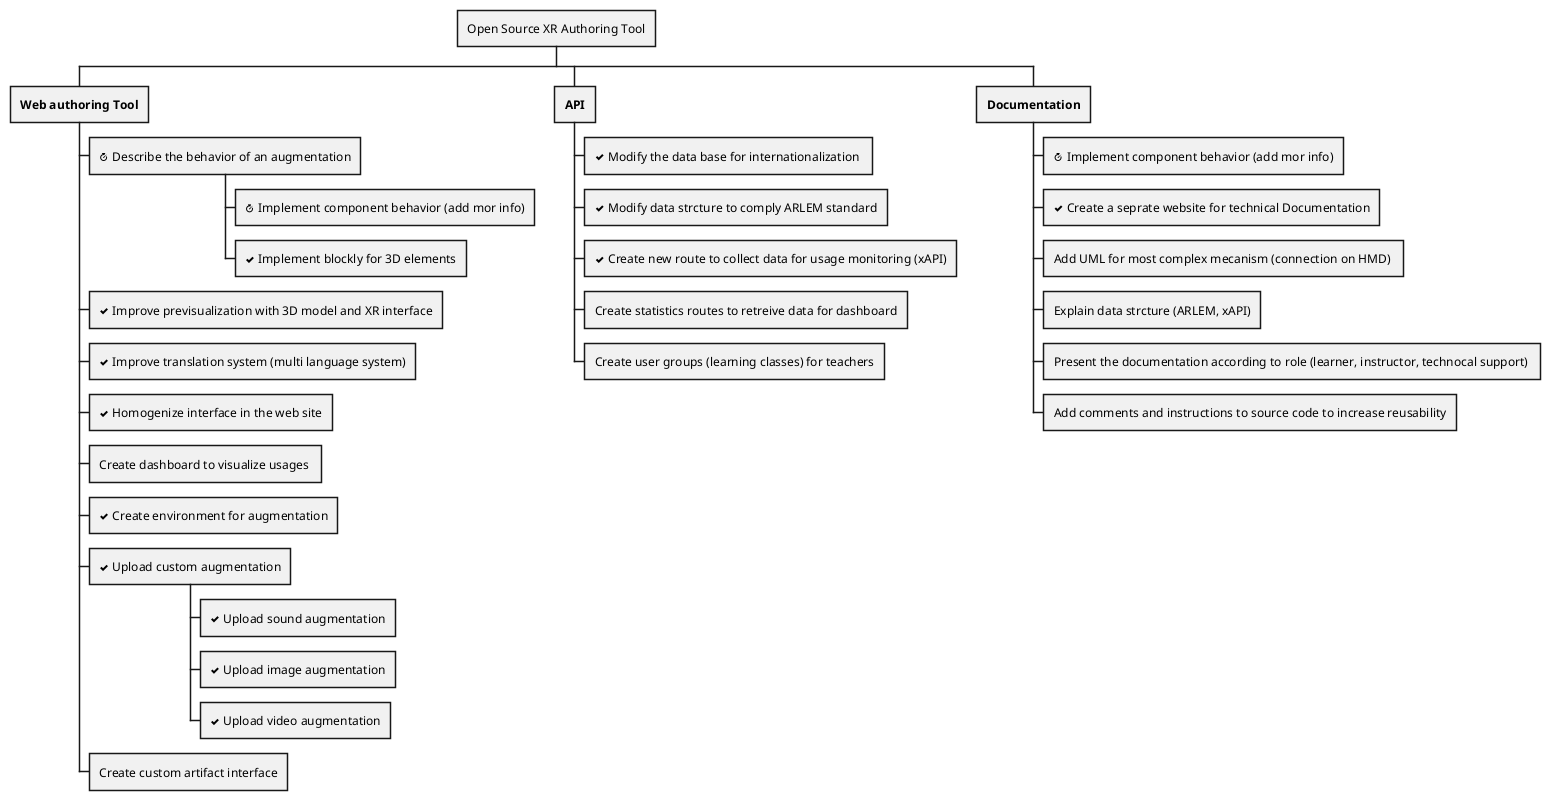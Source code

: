 @startwbs
* Open Source XR Authoring Tool
** **Web authoring Tool**
*** <&timer> Describe the behavior of an augmentation
**** <&timer> Implement component behavior (add mor info)
**** <&check> Implement blockly for 3D elements
*** <&check> Improve previsualization with 3D model and XR interface
*** <&check> Improve translation system (multi language system)
*** <&check> Homogenize interface in the web site
*** Create dashboard to visualize usages 
*** <&check> Create environment for augmentation
*** <&check> Upload custom augmentation
**** <&check> Upload sound augmentation
**** <&check> Upload image augmentation
**** <&check> Upload video augmentation
*** Create custom artifact interface

** **API**
*** <&check> Modify the data base for internationalization 
*** <&check> Modify data strcture to comply ARLEM standard
*** <&check> Create new route to collect data for usage monitoring (xAPI)
*** Create statistics routes to retreive data for dashboard
*** Create user groups (learning classes) for teachers

** **Documentation**
*** <&timer> Implement component behavior (add mor info)
*** <&check> Create a seprate website for technical Documentation
*** Add UML for most complex mecanism (connection on HMD) 
*** Explain data strcture (ARLEM, xAPI)
*** Present the documentation according to role (learner, instructor, technocal support) 
*** Add comments and instructions to source code to increase reusability


@endwbs